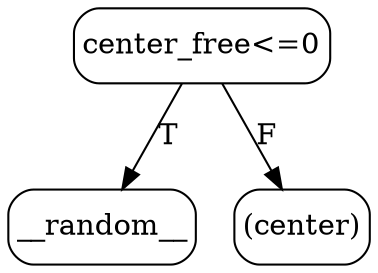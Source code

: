 // decision tree
digraph {
	1 [label=__random__ margin="0.05,0.05" shape=box style=rounded]
	2 [label="(center)" margin="0.05,0.05" shape=box style=rounded]
	0 [label="center_free<=0" margin="0.05,0.05" shape=box style=rounded]
	0 -> 1 [label=T]
	0 -> 2 [label=F]
}
